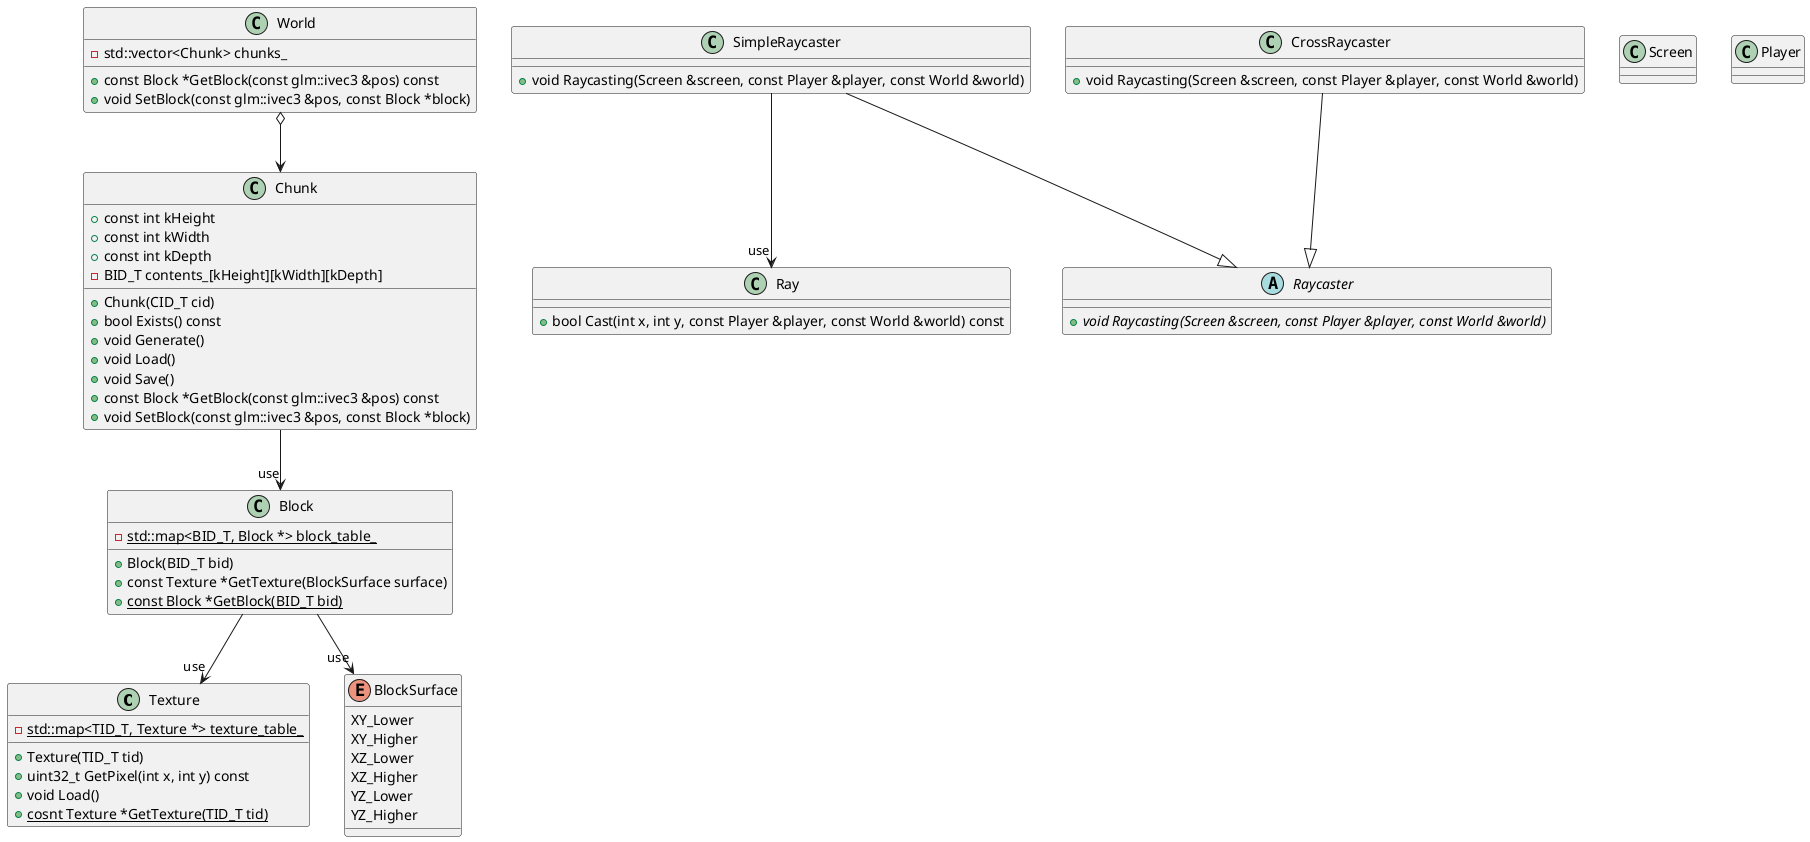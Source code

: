@startuml

class Texture {
    - {static} std::map<TID_T, Texture *> texture_table_

    + Texture(TID_T tid)
    + uint32_t GetPixel(int x, int y) const
    + void Load()
    + {static} cosnt Texture *GetTexture(TID_T tid)
}

enum BlockSurface {
    XY_Lower
    XY_Higher
    XZ_Lower
    XZ_Higher
    YZ_Lower
    YZ_Higher
}

class Block {
    - {static} std::map<BID_T, Block *> block_table_

    + Block(BID_T bid)
    + const Texture *GetTexture(BlockSurface surface)
    + {static} const Block *GetBlock(BID_T bid)
}

Block --> "use" Texture
Block --> "use" BlockSurface

class World {
    - std::vector<Chunk> chunks_

    + const Block *GetBlock(const glm::ivec3 &pos) const
    + void SetBlock(const glm::ivec3 &pos, const Block *block)
}
class Chunk {
    + const int kHeight
    + const int kWidth
    + const int kDepth
    - BID_T contents_[kHeight][kWidth][kDepth]

    + Chunk(CID_T cid)
    + bool Exists() const
    + void Generate()
    + void Load()
    + void Save()
    + const Block *GetBlock(const glm::ivec3 &pos) const
    + void SetBlock(const glm::ivec3 &pos, const Block *block)
}

World o--> Chunk
Chunk --> "use" Block

class Ray {
    + bool Cast(int x, int y, const Player &player, const World &world) const
}
abstract Raycaster {
    + {abstract} void Raycasting(Screen &screen, const Player &player, const World &world)
}
class SimpleRaycaster {
    + void Raycasting(Screen &screen, const Player &player, const World &world)
}
class CrossRaycaster {
    + void Raycasting(Screen &screen, const Player &player, const World &world)
}

SimpleRaycaster --|> Raycaster
CrossRaycaster --|> Raycaster
SimpleRaycaster --> "use" Ray

class Screen { }
class Player { }

@enduml
